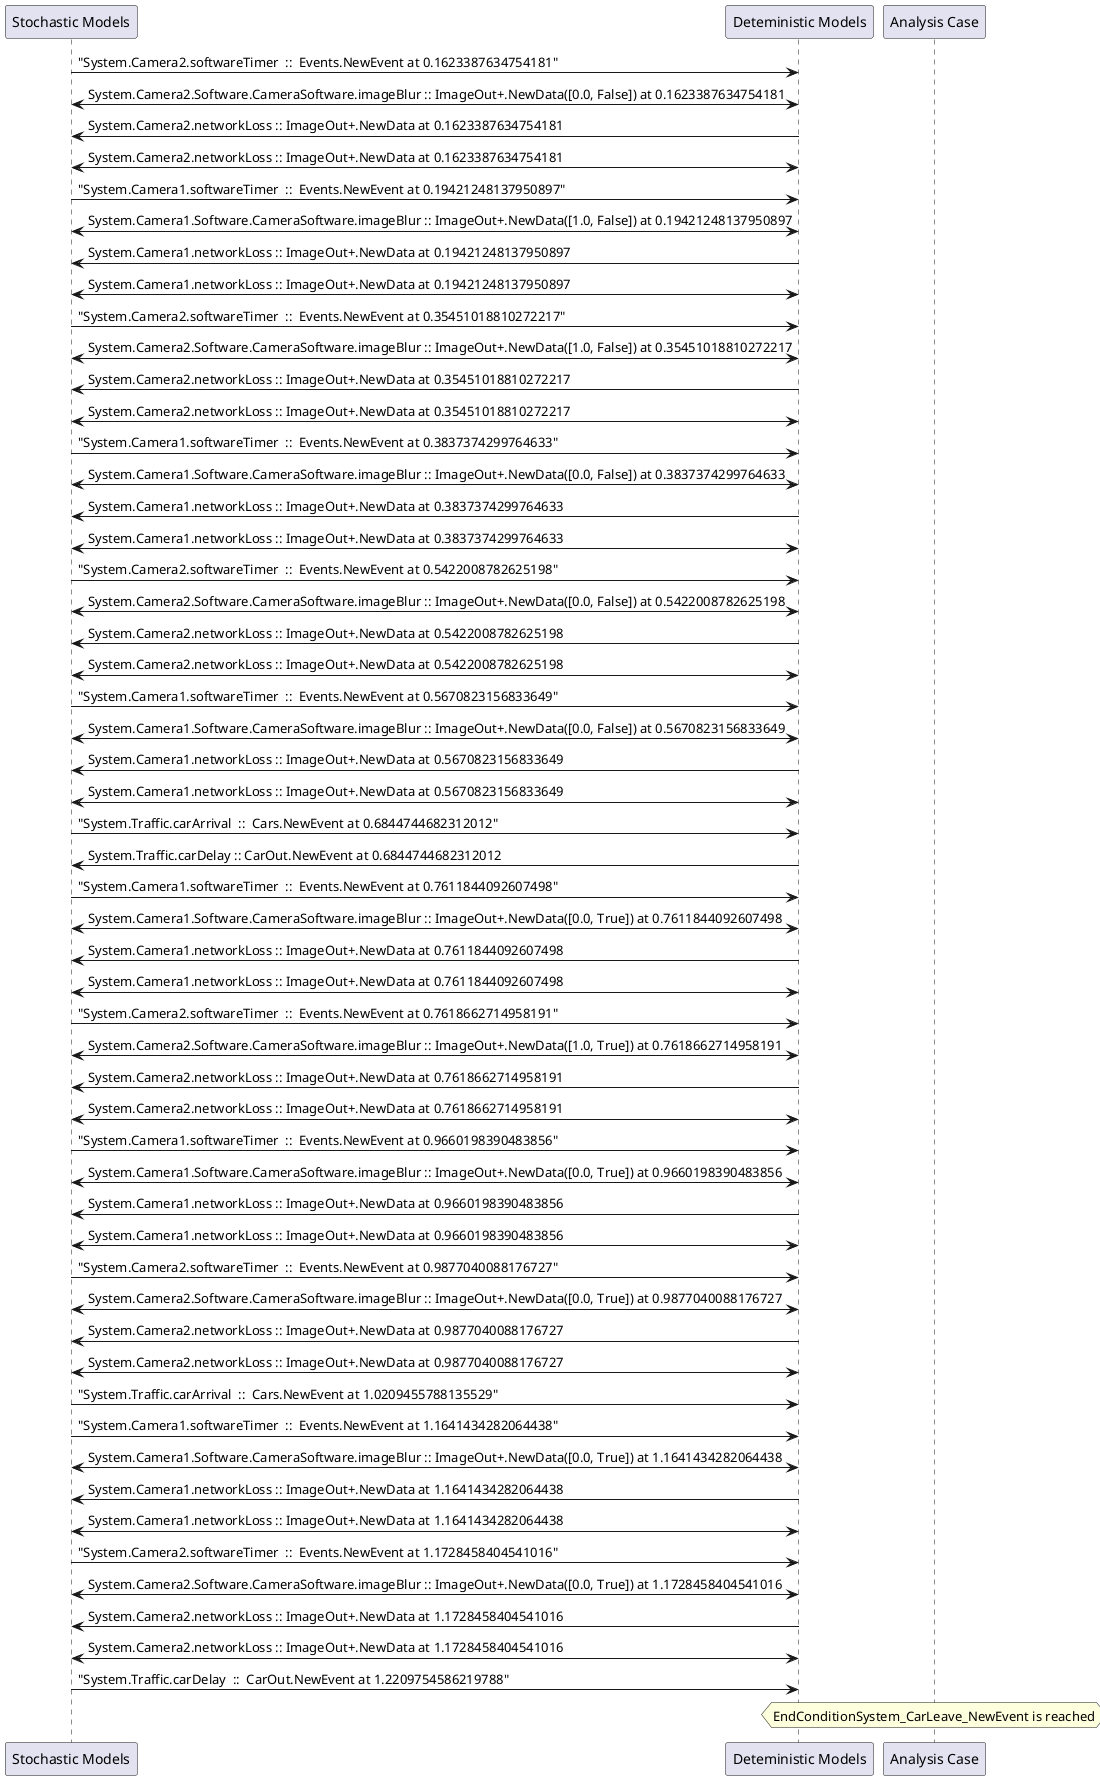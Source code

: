
	@startuml
	participant "Stochastic Models" as stochmodel
	participant "Deteministic Models" as detmodel
	participant "Analysis Case" as analysis
	{4321_stop} stochmodel -> detmodel : "System.Camera2.softwareTimer  ::  Events.NewEvent at 0.1623387634754181"
detmodel <-> stochmodel : System.Camera2.Software.CameraSoftware.imageBlur :: ImageOut+.NewData([0.0, False]) at 0.1623387634754181
detmodel -> stochmodel : System.Camera2.networkLoss :: ImageOut+.NewData at 0.1623387634754181
detmodel <-> stochmodel : System.Camera2.networkLoss :: ImageOut+.NewData at 0.1623387634754181
{4306_stop} stochmodel -> detmodel : "System.Camera1.softwareTimer  ::  Events.NewEvent at 0.19421248137950897"
detmodel <-> stochmodel : System.Camera1.Software.CameraSoftware.imageBlur :: ImageOut+.NewData([1.0, False]) at 0.19421248137950897
detmodel -> stochmodel : System.Camera1.networkLoss :: ImageOut+.NewData at 0.19421248137950897
detmodel <-> stochmodel : System.Camera1.networkLoss :: ImageOut+.NewData at 0.19421248137950897
{4322_stop} stochmodel -> detmodel : "System.Camera2.softwareTimer  ::  Events.NewEvent at 0.35451018810272217"
detmodel <-> stochmodel : System.Camera2.Software.CameraSoftware.imageBlur :: ImageOut+.NewData([1.0, False]) at 0.35451018810272217
detmodel -> stochmodel : System.Camera2.networkLoss :: ImageOut+.NewData at 0.35451018810272217
detmodel <-> stochmodel : System.Camera2.networkLoss :: ImageOut+.NewData at 0.35451018810272217
{4307_stop} stochmodel -> detmodel : "System.Camera1.softwareTimer  ::  Events.NewEvent at 0.3837374299764633"
detmodel <-> stochmodel : System.Camera1.Software.CameraSoftware.imageBlur :: ImageOut+.NewData([0.0, False]) at 0.3837374299764633
detmodel -> stochmodel : System.Camera1.networkLoss :: ImageOut+.NewData at 0.3837374299764633
detmodel <-> stochmodel : System.Camera1.networkLoss :: ImageOut+.NewData at 0.3837374299764633
{4323_stop} stochmodel -> detmodel : "System.Camera2.softwareTimer  ::  Events.NewEvent at 0.5422008782625198"
detmodel <-> stochmodel : System.Camera2.Software.CameraSoftware.imageBlur :: ImageOut+.NewData([0.0, False]) at 0.5422008782625198
detmodel -> stochmodel : System.Camera2.networkLoss :: ImageOut+.NewData at 0.5422008782625198
detmodel <-> stochmodel : System.Camera2.networkLoss :: ImageOut+.NewData at 0.5422008782625198
{4308_stop} stochmodel -> detmodel : "System.Camera1.softwareTimer  ::  Events.NewEvent at 0.5670823156833649"
detmodel <-> stochmodel : System.Camera1.Software.CameraSoftware.imageBlur :: ImageOut+.NewData([0.0, False]) at 0.5670823156833649
detmodel -> stochmodel : System.Camera1.networkLoss :: ImageOut+.NewData at 0.5670823156833649
detmodel <-> stochmodel : System.Camera1.networkLoss :: ImageOut+.NewData at 0.5670823156833649
{4337_stop} stochmodel -> detmodel : "System.Traffic.carArrival  ::  Cars.NewEvent at 0.6844744682312012"
{4348_start} detmodel -> stochmodel : System.Traffic.carDelay :: CarOut.NewEvent at 0.6844744682312012
{4309_stop} stochmodel -> detmodel : "System.Camera1.softwareTimer  ::  Events.NewEvent at 0.7611844092607498"
detmodel <-> stochmodel : System.Camera1.Software.CameraSoftware.imageBlur :: ImageOut+.NewData([0.0, True]) at 0.7611844092607498
detmodel -> stochmodel : System.Camera1.networkLoss :: ImageOut+.NewData at 0.7611844092607498
detmodel <-> stochmodel : System.Camera1.networkLoss :: ImageOut+.NewData at 0.7611844092607498
{4324_stop} stochmodel -> detmodel : "System.Camera2.softwareTimer  ::  Events.NewEvent at 0.7618662714958191"
detmodel <-> stochmodel : System.Camera2.Software.CameraSoftware.imageBlur :: ImageOut+.NewData([1.0, True]) at 0.7618662714958191
detmodel -> stochmodel : System.Camera2.networkLoss :: ImageOut+.NewData at 0.7618662714958191
detmodel <-> stochmodel : System.Camera2.networkLoss :: ImageOut+.NewData at 0.7618662714958191
{4310_stop} stochmodel -> detmodel : "System.Camera1.softwareTimer  ::  Events.NewEvent at 0.9660198390483856"
detmodel <-> stochmodel : System.Camera1.Software.CameraSoftware.imageBlur :: ImageOut+.NewData([0.0, True]) at 0.9660198390483856
detmodel -> stochmodel : System.Camera1.networkLoss :: ImageOut+.NewData at 0.9660198390483856
detmodel <-> stochmodel : System.Camera1.networkLoss :: ImageOut+.NewData at 0.9660198390483856
{4325_stop} stochmodel -> detmodel : "System.Camera2.softwareTimer  ::  Events.NewEvent at 0.9877040088176727"
detmodel <-> stochmodel : System.Camera2.Software.CameraSoftware.imageBlur :: ImageOut+.NewData([0.0, True]) at 0.9877040088176727
detmodel -> stochmodel : System.Camera2.networkLoss :: ImageOut+.NewData at 0.9877040088176727
detmodel <-> stochmodel : System.Camera2.networkLoss :: ImageOut+.NewData at 0.9877040088176727
{4338_stop} stochmodel -> detmodel : "System.Traffic.carArrival  ::  Cars.NewEvent at 1.0209455788135529"
{4311_stop} stochmodel -> detmodel : "System.Camera1.softwareTimer  ::  Events.NewEvent at 1.1641434282064438"
detmodel <-> stochmodel : System.Camera1.Software.CameraSoftware.imageBlur :: ImageOut+.NewData([0.0, True]) at 1.1641434282064438
detmodel -> stochmodel : System.Camera1.networkLoss :: ImageOut+.NewData at 1.1641434282064438
detmodel <-> stochmodel : System.Camera1.networkLoss :: ImageOut+.NewData at 1.1641434282064438
{4326_stop} stochmodel -> detmodel : "System.Camera2.softwareTimer  ::  Events.NewEvent at 1.1728458404541016"
detmodel <-> stochmodel : System.Camera2.Software.CameraSoftware.imageBlur :: ImageOut+.NewData([0.0, True]) at 1.1728458404541016
detmodel -> stochmodel : System.Camera2.networkLoss :: ImageOut+.NewData at 1.1728458404541016
detmodel <-> stochmodel : System.Camera2.networkLoss :: ImageOut+.NewData at 1.1728458404541016
{4348_stop} stochmodel -> detmodel : "System.Traffic.carDelay  ::  CarOut.NewEvent at 1.2209754586219788"
{4348_start} <-> {4348_stop} : delay
hnote over analysis 
EndConditionSystem_CarLeave_NewEvent is reached
endnote
@enduml